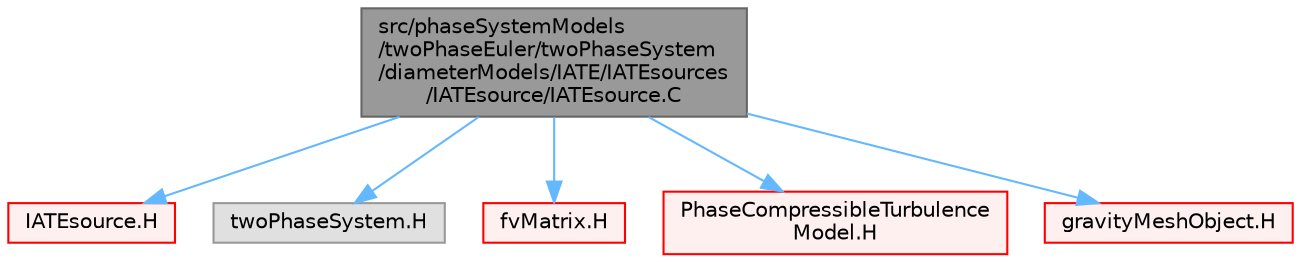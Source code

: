 digraph "src/phaseSystemModels/twoPhaseEuler/twoPhaseSystem/diameterModels/IATE/IATEsources/IATEsource/IATEsource.C"
{
 // LATEX_PDF_SIZE
  bgcolor="transparent";
  edge [fontname=Helvetica,fontsize=10,labelfontname=Helvetica,labelfontsize=10];
  node [fontname=Helvetica,fontsize=10,shape=box,height=0.2,width=0.4];
  Node1 [id="Node000001",label="src/phaseSystemModels\l/twoPhaseEuler/twoPhaseSystem\l/diameterModels/IATE/IATEsources\l/IATEsource/IATEsource.C",height=0.2,width=0.4,color="gray40", fillcolor="grey60", style="filled", fontcolor="black",tooltip=" "];
  Node1 -> Node2 [id="edge1_Node000001_Node000002",color="steelblue1",style="solid",tooltip=" "];
  Node2 [id="Node000002",label="IATEsource.H",height=0.2,width=0.4,color="red", fillcolor="#FFF0F0", style="filled",URL="$twoPhaseEuler_2twoPhaseSystem_2diameterModels_2IATE_2IATEsources_2IATEsource_2IATEsource_8H.html",tooltip=" "];
  Node1 -> Node36 [id="edge2_Node000001_Node000036",color="steelblue1",style="solid",tooltip=" "];
  Node36 [id="Node000036",label="twoPhaseSystem.H",height=0.2,width=0.4,color="grey60", fillcolor="#E0E0E0", style="filled",tooltip=" "];
  Node1 -> Node37 [id="edge3_Node000001_Node000037",color="steelblue1",style="solid",tooltip=" "];
  Node37 [id="Node000037",label="fvMatrix.H",height=0.2,width=0.4,color="red", fillcolor="#FFF0F0", style="filled",URL="$fvMatrix_8H.html",tooltip=" "];
  Node1 -> Node398 [id="edge4_Node000001_Node000398",color="steelblue1",style="solid",tooltip=" "];
  Node398 [id="Node000398",label="PhaseCompressibleTurbulence\lModel.H",height=0.2,width=0.4,color="red", fillcolor="#FFF0F0", style="filled",URL="$PhaseCompressibleTurbulenceModel_8H.html",tooltip=" "];
  Node1 -> Node408 [id="edge5_Node000001_Node000408",color="steelblue1",style="solid",tooltip=" "];
  Node408 [id="Node000408",label="gravityMeshObject.H",height=0.2,width=0.4,color="red", fillcolor="#FFF0F0", style="filled",URL="$gravityMeshObject_8H.html",tooltip=" "];
}
